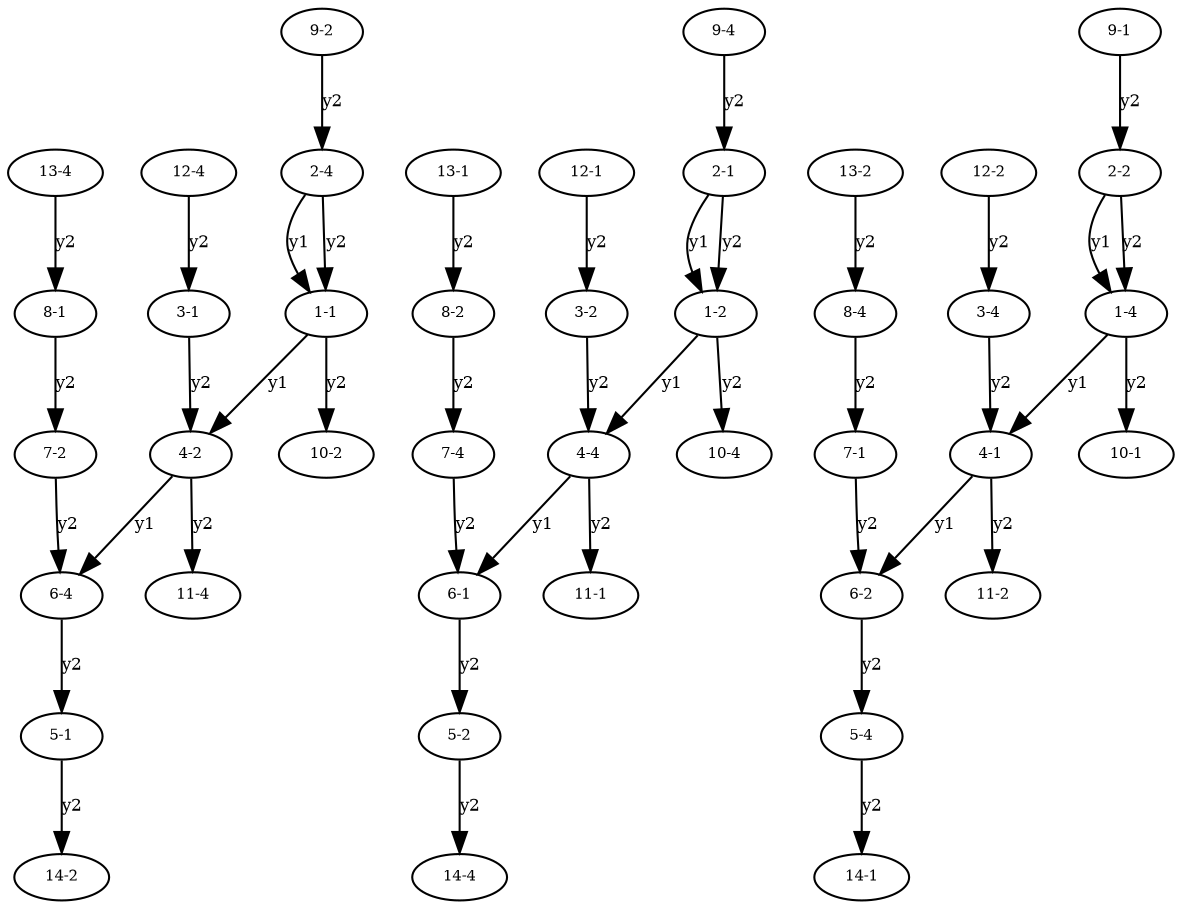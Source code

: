 digraph DxH2 {
"Hv1-1" [label="1-1",fontsize=7,width=.01,height=.01];
"Hv1-1" -> "Hv4-2" [label="y1",fontsize=8];
"Hv1-1" -> "Hv10-2" [label="y2",fontsize=8];
"Hv1-2" [label="1-2",fontsize=7,width=.01,height=.01];
"Hv1-2" -> "Hv4-4" [label="y1",fontsize=8];
"Hv1-2" -> "Hv10-4" [label="y2",fontsize=8];
"Hv1-4" [label="1-4",fontsize=7,width=.01,height=.01];
"Hv1-4" -> "Hv4-1" [label="y1",fontsize=8];
"Hv1-4" -> "Hv10-1" [label="y2",fontsize=8];
"Hv2-1" [label="2-1",fontsize=7,width=.01,height=.01];
"Hv2-1" -> "Hv1-2" [label="y1",fontsize=8];
"Hv2-1" -> "Hv1-2" [label="y2",fontsize=8];
"Hv2-2" [label="2-2",fontsize=7,width=.01,height=.01];
"Hv2-2" -> "Hv1-4" [label="y1",fontsize=8];
"Hv2-2" -> "Hv1-4" [label="y2",fontsize=8];
"Hv2-4" [label="2-4",fontsize=7,width=.01,height=.01];
"Hv2-4" -> "Hv1-1" [label="y1",fontsize=8];
"Hv2-4" -> "Hv1-1" [label="y2",fontsize=8];
"Hv3-1" [label="3-1",fontsize=7,width=.01,height=.01];
"Hv3-1" -> "Hv4-2" [label="y2",fontsize=8];
"Hv3-2" [label="3-2",fontsize=7,width=.01,height=.01];
"Hv3-2" -> "Hv4-4" [label="y2",fontsize=8];
"Hv3-4" [label="3-4",fontsize=7,width=.01,height=.01];
"Hv3-4" -> "Hv4-1" [label="y2",fontsize=8];
"Hv4-1" [label="4-1",fontsize=7,width=.01,height=.01];
"Hv4-1" -> "Hv6-2" [label="y1",fontsize=8];
"Hv4-1" -> "Hv11-2" [label="y2",fontsize=8];
"Hv4-2" [label="4-2",fontsize=7,width=.01,height=.01];
"Hv4-2" -> "Hv6-4" [label="y1",fontsize=8];
"Hv4-2" -> "Hv11-4" [label="y2",fontsize=8];
"Hv4-4" [label="4-4",fontsize=7,width=.01,height=.01];
"Hv4-4" -> "Hv6-1" [label="y1",fontsize=8];
"Hv4-4" -> "Hv11-1" [label="y2",fontsize=8];
"Hv5-1" [label="5-1",fontsize=7,width=.01,height=.01];
"Hv5-1" -> "Hv14-2" [label="y2",fontsize=8];
"Hv5-2" [label="5-2",fontsize=7,width=.01,height=.01];
"Hv5-2" -> "Hv14-4" [label="y2",fontsize=8];
"Hv5-4" [label="5-4",fontsize=7,width=.01,height=.01];
"Hv5-4" -> "Hv14-1" [label="y2",fontsize=8];
"Hv6-1" [label="6-1",fontsize=7,width=.01,height=.01];
"Hv6-1" -> "Hv5-2" [label="y2",fontsize=8];
"Hv6-2" [label="6-2",fontsize=7,width=.01,height=.01];
"Hv6-2" -> "Hv5-4" [label="y2",fontsize=8];
"Hv6-4" [label="6-4",fontsize=7,width=.01,height=.01];
"Hv6-4" -> "Hv5-1" [label="y2",fontsize=8];
"Hv7-1" [label="7-1",fontsize=7,width=.01,height=.01];
"Hv7-1" -> "Hv6-2" [label="y2",fontsize=8];
"Hv7-2" [label="7-2",fontsize=7,width=.01,height=.01];
"Hv7-2" -> "Hv6-4" [label="y2",fontsize=8];
"Hv7-4" [label="7-4",fontsize=7,width=.01,height=.01];
"Hv7-4" -> "Hv6-1" [label="y2",fontsize=8];
"Hv8-1" [label="8-1",fontsize=7,width=.01,height=.01];
"Hv8-1" -> "Hv7-2" [label="y2",fontsize=8];
"Hv8-2" [label="8-2",fontsize=7,width=.01,height=.01];
"Hv8-2" -> "Hv7-4" [label="y2",fontsize=8];
"Hv8-4" [label="8-4",fontsize=7,width=.01,height=.01];
"Hv8-4" -> "Hv7-1" [label="y2",fontsize=8];
"Hv9-1" [label="9-1",fontsize=7,width=.01,height=.01];
"Hv9-1" -> "Hv2-2" [label="y2",fontsize=8];
"Hv9-2" [label="9-2",fontsize=7,width=.01,height=.01];
"Hv9-2" -> "Hv2-4" [label="y2",fontsize=8];
"Hv9-4" [label="9-4",fontsize=7,width=.01,height=.01];
"Hv9-4" -> "Hv2-1" [label="y2",fontsize=8];
"Hv10-1" [label="10-1",fontsize=7,width=.01,height=.01];
"Hv10-2" [label="10-2",fontsize=7,width=.01,height=.01];
"Hv10-4" [label="10-4",fontsize=7,width=.01,height=.01];
"Hv11-1" [label="11-1",fontsize=7,width=.01,height=.01];
"Hv11-2" [label="11-2",fontsize=7,width=.01,height=.01];
"Hv11-4" [label="11-4",fontsize=7,width=.01,height=.01];
"Hv12-1" [label="12-1",fontsize=7,width=.01,height=.01];
"Hv12-1" -> "Hv3-2" [label="y2",fontsize=8];
"Hv12-2" [label="12-2",fontsize=7,width=.01,height=.01];
"Hv12-2" -> "Hv3-4" [label="y2",fontsize=8];
"Hv12-4" [label="12-4",fontsize=7,width=.01,height=.01];
"Hv12-4" -> "Hv3-1" [label="y2",fontsize=8];
"Hv13-1" [label="13-1",fontsize=7,width=.01,height=.01];
"Hv13-1" -> "Hv8-2" [label="y2",fontsize=8];
"Hv13-2" [label="13-2",fontsize=7,width=.01,height=.01];
"Hv13-2" -> "Hv8-4" [label="y2",fontsize=8];
"Hv13-4" [label="13-4",fontsize=7,width=.01,height=.01];
"Hv13-4" -> "Hv8-1" [label="y2",fontsize=8];
"Hv14-1" [label="14-1",fontsize=7,width=.01,height=.01];
"Hv14-2" [label="14-2",fontsize=7,width=.01,height=.01];
"Hv14-4" [label="14-4",fontsize=7,width=.01,height=.01];
}
